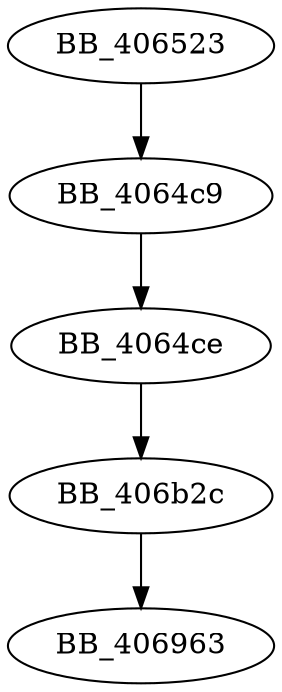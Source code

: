 DiGraph sub_406523{
BB_4064c9->BB_4064ce
BB_4064ce->BB_406b2c
BB_406523->BB_4064c9
BB_406b2c->BB_406963
}
